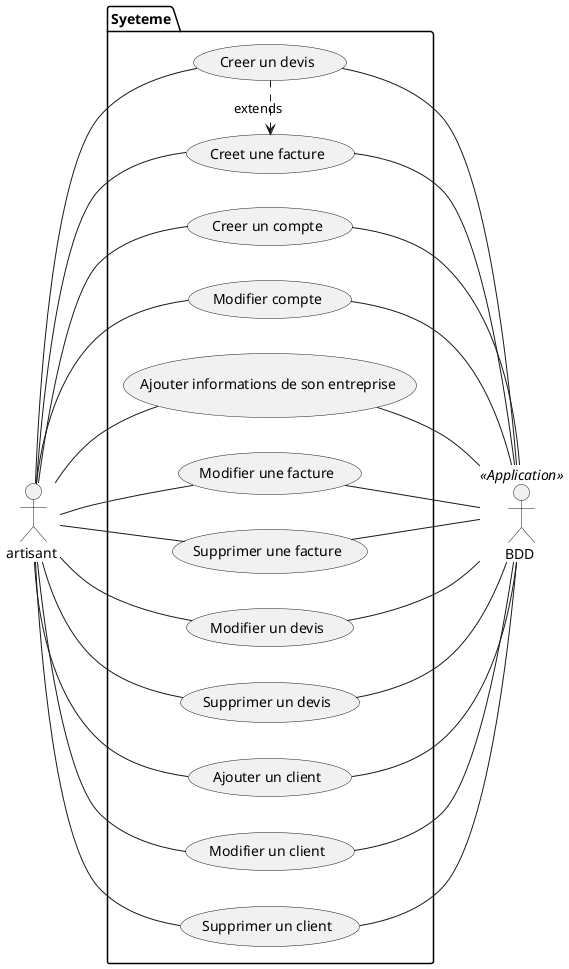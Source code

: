 @startuml
left to right direction
:artisant : as a
:BDD : as b << Application >>
package Syeteme{
    usecase "Creer un compte" as UC1
    usecase "Modifier compte" as UC2
    usecase "Ajouter informations de son entreprise " as UC3
    usecase "Creet une facture" as UC4
    usecase "Modifier une facture" as UC5
    usecase "Supprimer une facture" as UC6
    usecase "Creer un devis" as UC7
    usecase "Modifier un devis" as UC8
    usecase "Supprimer un devis" as UC9
    usecase "Ajouter un client" as UC10
    usecase "Modifier un client" as UC11
    usecase "Supprimer un client" as UC12
}
a -- UC1
UC1 -- b
a -- UC2
UC2 -- b
a -- UC3
UC3 -- b
a -- UC4
UC4 -- b
a -- UC5
UC5 -- b
a -- UC6
UC6 -- b
a -- UC7
(UC7).>(UC4):extends
UC7 -- b
a -- UC8
UC8 -- b
a -- UC9
UC9 -- b
a -- UC10
UC10 -- b
a -- UC11
UC11 -- b 
a -- UC12
UC12 -- b

@enduml